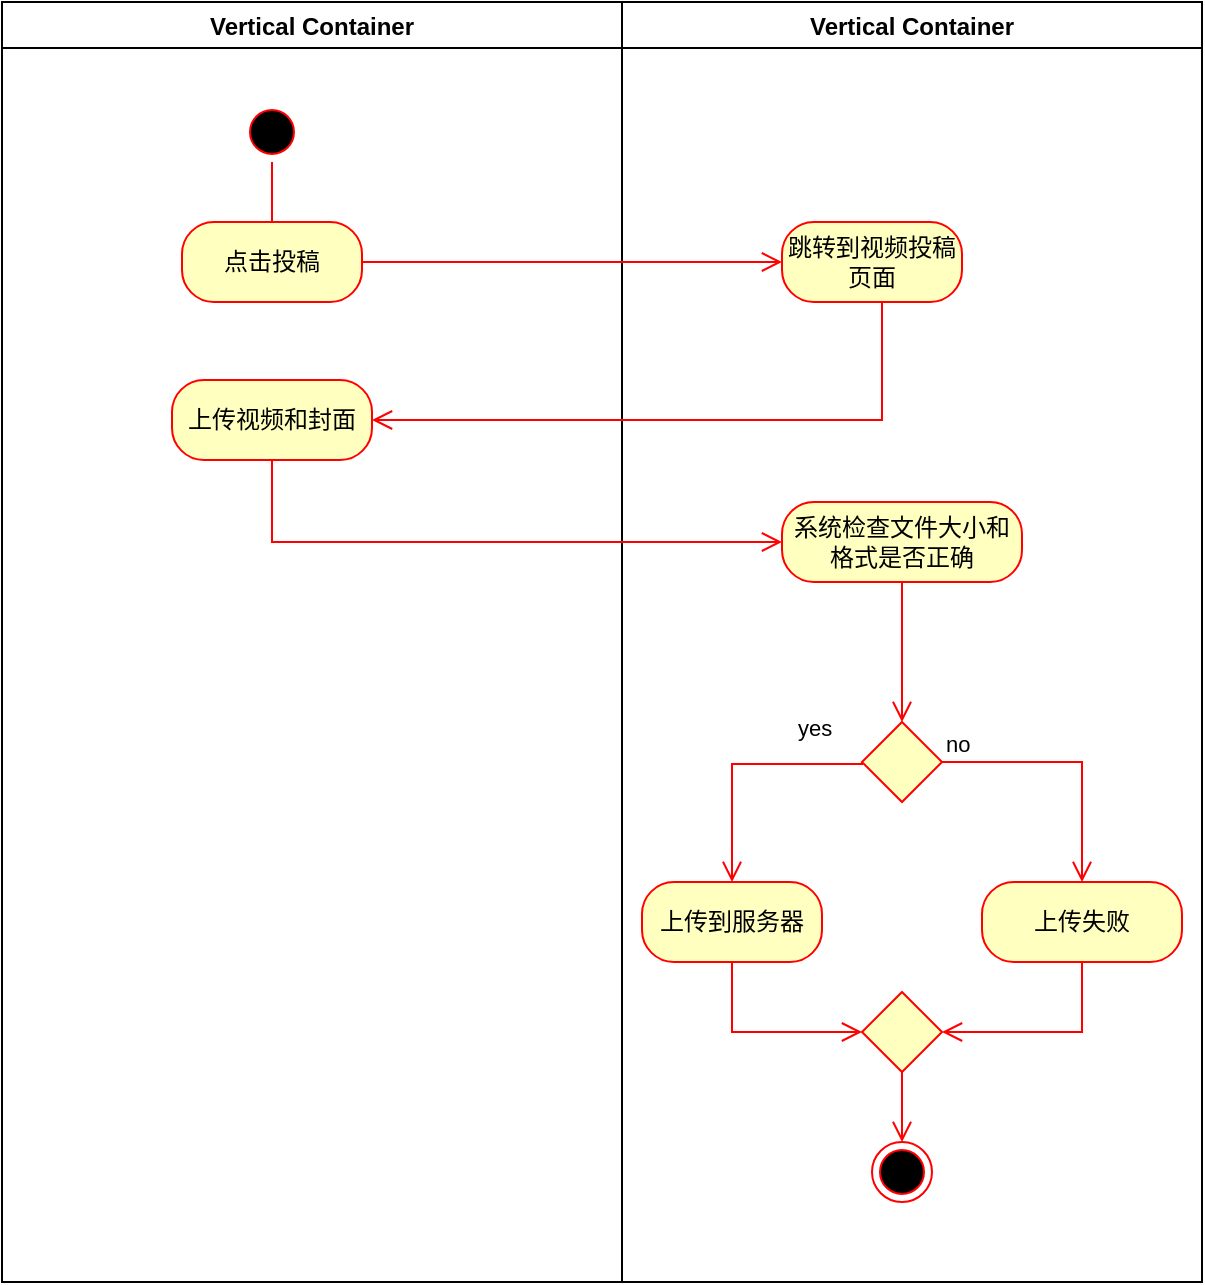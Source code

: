 <mxfile version="17.4.4" type="github">
  <diagram id="u-de3FhM9FmhZ07raM_E" name="Page-1">
    <mxGraphModel dx="1022" dy="380" grid="1" gridSize="10" guides="1" tooltips="1" connect="1" arrows="1" fold="1" page="1" pageScale="1" pageWidth="827" pageHeight="1169" math="0" shadow="0">
      <root>
        <mxCell id="0" />
        <mxCell id="1" parent="0" />
        <mxCell id="TLO-3iS-r84SHTYbBu2k-1" value="Vertical Container" style="swimlane;" vertex="1" parent="1">
          <mxGeometry x="80" y="50" width="310" height="640" as="geometry" />
        </mxCell>
        <mxCell id="TLO-3iS-r84SHTYbBu2k-6" value="" style="ellipse;html=1;shape=startState;fillColor=#000000;strokeColor=#ff0000;" vertex="1" parent="TLO-3iS-r84SHTYbBu2k-1">
          <mxGeometry x="120" y="50" width="30" height="30" as="geometry" />
        </mxCell>
        <mxCell id="TLO-3iS-r84SHTYbBu2k-7" value="" style="edgeStyle=orthogonalEdgeStyle;html=1;verticalAlign=bottom;endArrow=open;endSize=8;strokeColor=#ff0000;rounded=0;" edge="1" source="TLO-3iS-r84SHTYbBu2k-6" parent="TLO-3iS-r84SHTYbBu2k-1">
          <mxGeometry relative="1" as="geometry">
            <mxPoint x="135" y="140" as="targetPoint" />
          </mxGeometry>
        </mxCell>
        <mxCell id="TLO-3iS-r84SHTYbBu2k-8" value="点击投稿" style="rounded=1;whiteSpace=wrap;html=1;arcSize=40;fontColor=#000000;fillColor=#ffffc0;strokeColor=#ff0000;" vertex="1" parent="TLO-3iS-r84SHTYbBu2k-1">
          <mxGeometry x="90" y="110" width="90" height="40" as="geometry" />
        </mxCell>
        <mxCell id="TLO-3iS-r84SHTYbBu2k-12" value="上传视频和封面" style="rounded=1;whiteSpace=wrap;html=1;arcSize=40;fontColor=#000000;fillColor=#ffffc0;strokeColor=#ff0000;" vertex="1" parent="TLO-3iS-r84SHTYbBu2k-1">
          <mxGeometry x="85" y="189" width="100" height="40" as="geometry" />
        </mxCell>
        <mxCell id="TLO-3iS-r84SHTYbBu2k-2" value="Vertical Container" style="swimlane;" vertex="1" parent="1">
          <mxGeometry x="390" y="50" width="290" height="640" as="geometry" />
        </mxCell>
        <mxCell id="TLO-3iS-r84SHTYbBu2k-10" value="跳转到视频投稿页面" style="rounded=1;whiteSpace=wrap;html=1;arcSize=40;fontColor=#000000;fillColor=#ffffc0;strokeColor=#ff0000;" vertex="1" parent="TLO-3iS-r84SHTYbBu2k-2">
          <mxGeometry x="80" y="110" width="90" height="40" as="geometry" />
        </mxCell>
        <mxCell id="TLO-3iS-r84SHTYbBu2k-16" value="系统检查文件大小和格式是否正确" style="rounded=1;whiteSpace=wrap;html=1;arcSize=40;fontColor=#000000;fillColor=#ffffc0;strokeColor=#ff0000;" vertex="1" parent="TLO-3iS-r84SHTYbBu2k-2">
          <mxGeometry x="80" y="250" width="120" height="40" as="geometry" />
        </mxCell>
        <mxCell id="TLO-3iS-r84SHTYbBu2k-17" value="" style="edgeStyle=orthogonalEdgeStyle;html=1;verticalAlign=bottom;endArrow=open;endSize=8;strokeColor=#ff0000;rounded=0;entryX=0.5;entryY=0;entryDx=0;entryDy=0;" edge="1" source="TLO-3iS-r84SHTYbBu2k-16" parent="TLO-3iS-r84SHTYbBu2k-2" target="TLO-3iS-r84SHTYbBu2k-18">
          <mxGeometry relative="1" as="geometry">
            <mxPoint x="140" y="350" as="targetPoint" />
          </mxGeometry>
        </mxCell>
        <mxCell id="TLO-3iS-r84SHTYbBu2k-18" value="" style="rhombus;whiteSpace=wrap;html=1;fillColor=#ffffc0;strokeColor=#ff0000;" vertex="1" parent="TLO-3iS-r84SHTYbBu2k-2">
          <mxGeometry x="120" y="360" width="40" height="40" as="geometry" />
        </mxCell>
        <mxCell id="TLO-3iS-r84SHTYbBu2k-20" value="yes" style="edgeStyle=orthogonalEdgeStyle;html=1;align=left;verticalAlign=top;endArrow=open;endSize=8;strokeColor=#ff0000;rounded=0;exitX=0;exitY=0.5;exitDx=0;exitDy=0;" edge="1" source="TLO-3iS-r84SHTYbBu2k-18" parent="TLO-3iS-r84SHTYbBu2k-2" target="TLO-3iS-r84SHTYbBu2k-21">
          <mxGeometry x="-0.429" y="-31" relative="1" as="geometry">
            <mxPoint x="30" y="451" as="targetPoint" />
            <mxPoint x="100" y="381" as="sourcePoint" />
            <Array as="points">
              <mxPoint x="120" y="381" />
              <mxPoint x="55" y="381" />
            </Array>
            <mxPoint as="offset" />
          </mxGeometry>
        </mxCell>
        <mxCell id="TLO-3iS-r84SHTYbBu2k-21" value="上传到服务器" style="rounded=1;whiteSpace=wrap;html=1;arcSize=40;fontColor=#000000;fillColor=#ffffc0;strokeColor=#ff0000;" vertex="1" parent="TLO-3iS-r84SHTYbBu2k-2">
          <mxGeometry x="10" y="440" width="90" height="40" as="geometry" />
        </mxCell>
        <mxCell id="TLO-3iS-r84SHTYbBu2k-22" value="上传失败" style="rounded=1;whiteSpace=wrap;html=1;arcSize=40;fontColor=#000000;fillColor=#ffffc0;strokeColor=#ff0000;" vertex="1" parent="TLO-3iS-r84SHTYbBu2k-2">
          <mxGeometry x="180" y="440" width="100" height="40" as="geometry" />
        </mxCell>
        <mxCell id="TLO-3iS-r84SHTYbBu2k-19" value="no" style="edgeStyle=orthogonalEdgeStyle;html=1;align=left;verticalAlign=bottom;endArrow=open;endSize=8;strokeColor=#ff0000;rounded=0;entryX=0.5;entryY=0;entryDx=0;entryDy=0;" edge="1" source="TLO-3iS-r84SHTYbBu2k-18" parent="TLO-3iS-r84SHTYbBu2k-2" target="TLO-3iS-r84SHTYbBu2k-22">
          <mxGeometry x="-1" relative="1" as="geometry">
            <mxPoint x="230" y="420" as="targetPoint" />
            <Array as="points">
              <mxPoint x="230" y="380" />
            </Array>
          </mxGeometry>
        </mxCell>
        <mxCell id="TLO-3iS-r84SHTYbBu2k-30" value="" style="rhombus;whiteSpace=wrap;html=1;fillColor=#ffffc0;strokeColor=#ff0000;" vertex="1" parent="TLO-3iS-r84SHTYbBu2k-2">
          <mxGeometry x="120" y="495" width="40" height="40" as="geometry" />
        </mxCell>
        <mxCell id="TLO-3iS-r84SHTYbBu2k-31" value="" style="edgeStyle=orthogonalEdgeStyle;html=1;align=left;verticalAlign=bottom;endArrow=open;endSize=8;strokeColor=#ff0000;rounded=0;entryX=1;entryY=0.5;entryDx=0;entryDy=0;exitX=0.5;exitY=1;exitDx=0;exitDy=0;" edge="1" parent="TLO-3iS-r84SHTYbBu2k-2" source="TLO-3iS-r84SHTYbBu2k-22" target="TLO-3iS-r84SHTYbBu2k-30">
          <mxGeometry x="-1" relative="1" as="geometry">
            <mxPoint x="250" y="565" as="targetPoint" />
            <mxPoint x="180" y="505" as="sourcePoint" />
            <Array as="points">
              <mxPoint x="230" y="515" />
            </Array>
          </mxGeometry>
        </mxCell>
        <mxCell id="TLO-3iS-r84SHTYbBu2k-32" value="" style="edgeStyle=orthogonalEdgeStyle;html=1;align=left;verticalAlign=bottom;endArrow=open;endSize=8;strokeColor=#ff0000;rounded=0;entryX=0;entryY=0.5;entryDx=0;entryDy=0;exitX=0.5;exitY=1;exitDx=0;exitDy=0;" edge="1" parent="TLO-3iS-r84SHTYbBu2k-2" source="TLO-3iS-r84SHTYbBu2k-21" target="TLO-3iS-r84SHTYbBu2k-30">
          <mxGeometry x="-1" relative="1" as="geometry">
            <mxPoint x="24" y="552" as="targetPoint" />
            <mxPoint x="94" y="517" as="sourcePoint" />
            <Array as="points">
              <mxPoint x="55" y="515" />
            </Array>
          </mxGeometry>
        </mxCell>
        <mxCell id="TLO-3iS-r84SHTYbBu2k-33" value="" style="ellipse;html=1;shape=endState;fillColor=#000000;strokeColor=#ff0000;" vertex="1" parent="TLO-3iS-r84SHTYbBu2k-2">
          <mxGeometry x="125" y="570" width="30" height="30" as="geometry" />
        </mxCell>
        <mxCell id="TLO-3iS-r84SHTYbBu2k-35" value="" style="edgeStyle=orthogonalEdgeStyle;html=1;align=left;verticalAlign=bottom;endArrow=open;endSize=8;strokeColor=#ff0000;rounded=0;entryX=0.5;entryY=0;entryDx=0;entryDy=0;exitX=0.5;exitY=1;exitDx=0;exitDy=0;" edge="1" parent="TLO-3iS-r84SHTYbBu2k-2" source="TLO-3iS-r84SHTYbBu2k-30" target="TLO-3iS-r84SHTYbBu2k-33">
          <mxGeometry x="-1" relative="1" as="geometry">
            <mxPoint x="180" y="535" as="targetPoint" />
            <mxPoint x="250" y="500" as="sourcePoint" />
            <Array as="points" />
          </mxGeometry>
        </mxCell>
        <mxCell id="TLO-3iS-r84SHTYbBu2k-9" value="" style="edgeStyle=orthogonalEdgeStyle;html=1;verticalAlign=bottom;endArrow=open;endSize=8;strokeColor=#ff0000;rounded=0;entryX=0;entryY=0.5;entryDx=0;entryDy=0;" edge="1" source="TLO-3iS-r84SHTYbBu2k-8" parent="1" target="TLO-3iS-r84SHTYbBu2k-10">
          <mxGeometry relative="1" as="geometry">
            <mxPoint x="215" y="260" as="targetPoint" />
          </mxGeometry>
        </mxCell>
        <mxCell id="TLO-3iS-r84SHTYbBu2k-11" value="" style="edgeStyle=orthogonalEdgeStyle;html=1;verticalAlign=bottom;endArrow=open;endSize=8;strokeColor=#ff0000;rounded=0;entryX=1;entryY=0.5;entryDx=0;entryDy=0;exitX=0.5;exitY=1;exitDx=0;exitDy=0;" edge="1" source="TLO-3iS-r84SHTYbBu2k-10" parent="1" target="TLO-3iS-r84SHTYbBu2k-12">
          <mxGeometry relative="1" as="geometry">
            <mxPoint x="530" y="260" as="targetPoint" />
            <mxPoint x="500" y="210" as="sourcePoint" />
            <Array as="points">
              <mxPoint x="520" y="200" />
              <mxPoint x="520" y="259" />
            </Array>
          </mxGeometry>
        </mxCell>
        <mxCell id="TLO-3iS-r84SHTYbBu2k-13" value="" style="edgeStyle=orthogonalEdgeStyle;html=1;verticalAlign=bottom;endArrow=open;endSize=8;strokeColor=#ff0000;rounded=0;entryX=0;entryY=0.5;entryDx=0;entryDy=0;" edge="1" source="TLO-3iS-r84SHTYbBu2k-12" parent="1" target="TLO-3iS-r84SHTYbBu2k-16">
          <mxGeometry relative="1" as="geometry">
            <mxPoint x="215" y="340" as="targetPoint" />
            <Array as="points">
              <mxPoint x="215" y="320" />
            </Array>
          </mxGeometry>
        </mxCell>
      </root>
    </mxGraphModel>
  </diagram>
</mxfile>
